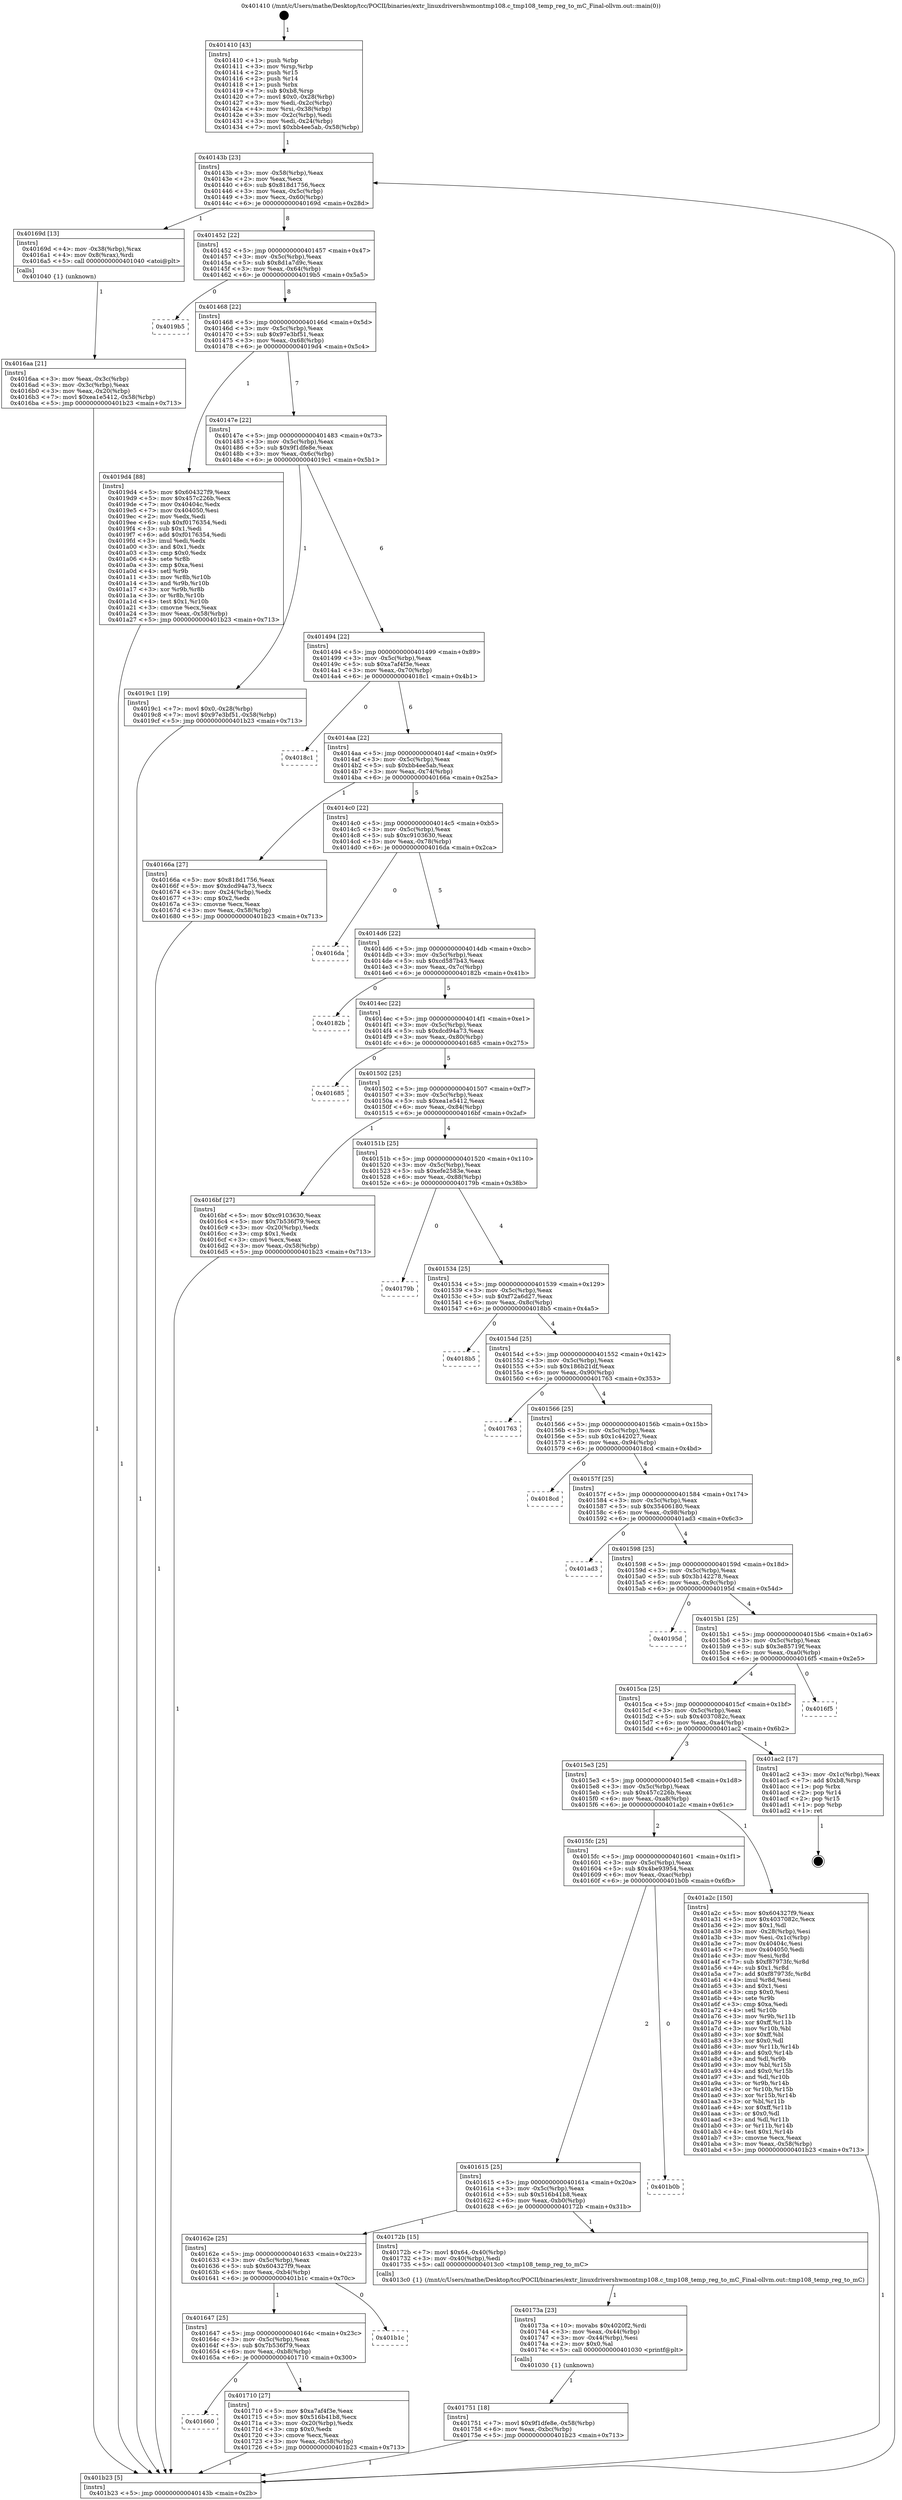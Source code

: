 digraph "0x401410" {
  label = "0x401410 (/mnt/c/Users/mathe/Desktop/tcc/POCII/binaries/extr_linuxdrivershwmontmp108.c_tmp108_temp_reg_to_mC_Final-ollvm.out::main(0))"
  labelloc = "t"
  node[shape=record]

  Entry [label="",width=0.3,height=0.3,shape=circle,fillcolor=black,style=filled]
  "0x40143b" [label="{
     0x40143b [23]\l
     | [instrs]\l
     &nbsp;&nbsp;0x40143b \<+3\>: mov -0x58(%rbp),%eax\l
     &nbsp;&nbsp;0x40143e \<+2\>: mov %eax,%ecx\l
     &nbsp;&nbsp;0x401440 \<+6\>: sub $0x818d1756,%ecx\l
     &nbsp;&nbsp;0x401446 \<+3\>: mov %eax,-0x5c(%rbp)\l
     &nbsp;&nbsp;0x401449 \<+3\>: mov %ecx,-0x60(%rbp)\l
     &nbsp;&nbsp;0x40144c \<+6\>: je 000000000040169d \<main+0x28d\>\l
  }"]
  "0x40169d" [label="{
     0x40169d [13]\l
     | [instrs]\l
     &nbsp;&nbsp;0x40169d \<+4\>: mov -0x38(%rbp),%rax\l
     &nbsp;&nbsp;0x4016a1 \<+4\>: mov 0x8(%rax),%rdi\l
     &nbsp;&nbsp;0x4016a5 \<+5\>: call 0000000000401040 \<atoi@plt\>\l
     | [calls]\l
     &nbsp;&nbsp;0x401040 \{1\} (unknown)\l
  }"]
  "0x401452" [label="{
     0x401452 [22]\l
     | [instrs]\l
     &nbsp;&nbsp;0x401452 \<+5\>: jmp 0000000000401457 \<main+0x47\>\l
     &nbsp;&nbsp;0x401457 \<+3\>: mov -0x5c(%rbp),%eax\l
     &nbsp;&nbsp;0x40145a \<+5\>: sub $0x8d1a7d9c,%eax\l
     &nbsp;&nbsp;0x40145f \<+3\>: mov %eax,-0x64(%rbp)\l
     &nbsp;&nbsp;0x401462 \<+6\>: je 00000000004019b5 \<main+0x5a5\>\l
  }"]
  Exit [label="",width=0.3,height=0.3,shape=circle,fillcolor=black,style=filled,peripheries=2]
  "0x4019b5" [label="{
     0x4019b5\l
  }", style=dashed]
  "0x401468" [label="{
     0x401468 [22]\l
     | [instrs]\l
     &nbsp;&nbsp;0x401468 \<+5\>: jmp 000000000040146d \<main+0x5d\>\l
     &nbsp;&nbsp;0x40146d \<+3\>: mov -0x5c(%rbp),%eax\l
     &nbsp;&nbsp;0x401470 \<+5\>: sub $0x97e3bf51,%eax\l
     &nbsp;&nbsp;0x401475 \<+3\>: mov %eax,-0x68(%rbp)\l
     &nbsp;&nbsp;0x401478 \<+6\>: je 00000000004019d4 \<main+0x5c4\>\l
  }"]
  "0x401751" [label="{
     0x401751 [18]\l
     | [instrs]\l
     &nbsp;&nbsp;0x401751 \<+7\>: movl $0x9f1dfe8e,-0x58(%rbp)\l
     &nbsp;&nbsp;0x401758 \<+6\>: mov %eax,-0xbc(%rbp)\l
     &nbsp;&nbsp;0x40175e \<+5\>: jmp 0000000000401b23 \<main+0x713\>\l
  }"]
  "0x4019d4" [label="{
     0x4019d4 [88]\l
     | [instrs]\l
     &nbsp;&nbsp;0x4019d4 \<+5\>: mov $0x604327f9,%eax\l
     &nbsp;&nbsp;0x4019d9 \<+5\>: mov $0x457c226b,%ecx\l
     &nbsp;&nbsp;0x4019de \<+7\>: mov 0x40404c,%edx\l
     &nbsp;&nbsp;0x4019e5 \<+7\>: mov 0x404050,%esi\l
     &nbsp;&nbsp;0x4019ec \<+2\>: mov %edx,%edi\l
     &nbsp;&nbsp;0x4019ee \<+6\>: sub $0xf0176354,%edi\l
     &nbsp;&nbsp;0x4019f4 \<+3\>: sub $0x1,%edi\l
     &nbsp;&nbsp;0x4019f7 \<+6\>: add $0xf0176354,%edi\l
     &nbsp;&nbsp;0x4019fd \<+3\>: imul %edi,%edx\l
     &nbsp;&nbsp;0x401a00 \<+3\>: and $0x1,%edx\l
     &nbsp;&nbsp;0x401a03 \<+3\>: cmp $0x0,%edx\l
     &nbsp;&nbsp;0x401a06 \<+4\>: sete %r8b\l
     &nbsp;&nbsp;0x401a0a \<+3\>: cmp $0xa,%esi\l
     &nbsp;&nbsp;0x401a0d \<+4\>: setl %r9b\l
     &nbsp;&nbsp;0x401a11 \<+3\>: mov %r8b,%r10b\l
     &nbsp;&nbsp;0x401a14 \<+3\>: and %r9b,%r10b\l
     &nbsp;&nbsp;0x401a17 \<+3\>: xor %r9b,%r8b\l
     &nbsp;&nbsp;0x401a1a \<+3\>: or %r8b,%r10b\l
     &nbsp;&nbsp;0x401a1d \<+4\>: test $0x1,%r10b\l
     &nbsp;&nbsp;0x401a21 \<+3\>: cmovne %ecx,%eax\l
     &nbsp;&nbsp;0x401a24 \<+3\>: mov %eax,-0x58(%rbp)\l
     &nbsp;&nbsp;0x401a27 \<+5\>: jmp 0000000000401b23 \<main+0x713\>\l
  }"]
  "0x40147e" [label="{
     0x40147e [22]\l
     | [instrs]\l
     &nbsp;&nbsp;0x40147e \<+5\>: jmp 0000000000401483 \<main+0x73\>\l
     &nbsp;&nbsp;0x401483 \<+3\>: mov -0x5c(%rbp),%eax\l
     &nbsp;&nbsp;0x401486 \<+5\>: sub $0x9f1dfe8e,%eax\l
     &nbsp;&nbsp;0x40148b \<+3\>: mov %eax,-0x6c(%rbp)\l
     &nbsp;&nbsp;0x40148e \<+6\>: je 00000000004019c1 \<main+0x5b1\>\l
  }"]
  "0x40173a" [label="{
     0x40173a [23]\l
     | [instrs]\l
     &nbsp;&nbsp;0x40173a \<+10\>: movabs $0x4020f2,%rdi\l
     &nbsp;&nbsp;0x401744 \<+3\>: mov %eax,-0x44(%rbp)\l
     &nbsp;&nbsp;0x401747 \<+3\>: mov -0x44(%rbp),%esi\l
     &nbsp;&nbsp;0x40174a \<+2\>: mov $0x0,%al\l
     &nbsp;&nbsp;0x40174c \<+5\>: call 0000000000401030 \<printf@plt\>\l
     | [calls]\l
     &nbsp;&nbsp;0x401030 \{1\} (unknown)\l
  }"]
  "0x4019c1" [label="{
     0x4019c1 [19]\l
     | [instrs]\l
     &nbsp;&nbsp;0x4019c1 \<+7\>: movl $0x0,-0x28(%rbp)\l
     &nbsp;&nbsp;0x4019c8 \<+7\>: movl $0x97e3bf51,-0x58(%rbp)\l
     &nbsp;&nbsp;0x4019cf \<+5\>: jmp 0000000000401b23 \<main+0x713\>\l
  }"]
  "0x401494" [label="{
     0x401494 [22]\l
     | [instrs]\l
     &nbsp;&nbsp;0x401494 \<+5\>: jmp 0000000000401499 \<main+0x89\>\l
     &nbsp;&nbsp;0x401499 \<+3\>: mov -0x5c(%rbp),%eax\l
     &nbsp;&nbsp;0x40149c \<+5\>: sub $0xa7af4f3e,%eax\l
     &nbsp;&nbsp;0x4014a1 \<+3\>: mov %eax,-0x70(%rbp)\l
     &nbsp;&nbsp;0x4014a4 \<+6\>: je 00000000004018c1 \<main+0x4b1\>\l
  }"]
  "0x401660" [label="{
     0x401660\l
  }", style=dashed]
  "0x4018c1" [label="{
     0x4018c1\l
  }", style=dashed]
  "0x4014aa" [label="{
     0x4014aa [22]\l
     | [instrs]\l
     &nbsp;&nbsp;0x4014aa \<+5\>: jmp 00000000004014af \<main+0x9f\>\l
     &nbsp;&nbsp;0x4014af \<+3\>: mov -0x5c(%rbp),%eax\l
     &nbsp;&nbsp;0x4014b2 \<+5\>: sub $0xbb4ee5ab,%eax\l
     &nbsp;&nbsp;0x4014b7 \<+3\>: mov %eax,-0x74(%rbp)\l
     &nbsp;&nbsp;0x4014ba \<+6\>: je 000000000040166a \<main+0x25a\>\l
  }"]
  "0x401710" [label="{
     0x401710 [27]\l
     | [instrs]\l
     &nbsp;&nbsp;0x401710 \<+5\>: mov $0xa7af4f3e,%eax\l
     &nbsp;&nbsp;0x401715 \<+5\>: mov $0x516b41b8,%ecx\l
     &nbsp;&nbsp;0x40171a \<+3\>: mov -0x20(%rbp),%edx\l
     &nbsp;&nbsp;0x40171d \<+3\>: cmp $0x0,%edx\l
     &nbsp;&nbsp;0x401720 \<+3\>: cmove %ecx,%eax\l
     &nbsp;&nbsp;0x401723 \<+3\>: mov %eax,-0x58(%rbp)\l
     &nbsp;&nbsp;0x401726 \<+5\>: jmp 0000000000401b23 \<main+0x713\>\l
  }"]
  "0x40166a" [label="{
     0x40166a [27]\l
     | [instrs]\l
     &nbsp;&nbsp;0x40166a \<+5\>: mov $0x818d1756,%eax\l
     &nbsp;&nbsp;0x40166f \<+5\>: mov $0xdcd94a73,%ecx\l
     &nbsp;&nbsp;0x401674 \<+3\>: mov -0x24(%rbp),%edx\l
     &nbsp;&nbsp;0x401677 \<+3\>: cmp $0x2,%edx\l
     &nbsp;&nbsp;0x40167a \<+3\>: cmovne %ecx,%eax\l
     &nbsp;&nbsp;0x40167d \<+3\>: mov %eax,-0x58(%rbp)\l
     &nbsp;&nbsp;0x401680 \<+5\>: jmp 0000000000401b23 \<main+0x713\>\l
  }"]
  "0x4014c0" [label="{
     0x4014c0 [22]\l
     | [instrs]\l
     &nbsp;&nbsp;0x4014c0 \<+5\>: jmp 00000000004014c5 \<main+0xb5\>\l
     &nbsp;&nbsp;0x4014c5 \<+3\>: mov -0x5c(%rbp),%eax\l
     &nbsp;&nbsp;0x4014c8 \<+5\>: sub $0xc9103630,%eax\l
     &nbsp;&nbsp;0x4014cd \<+3\>: mov %eax,-0x78(%rbp)\l
     &nbsp;&nbsp;0x4014d0 \<+6\>: je 00000000004016da \<main+0x2ca\>\l
  }"]
  "0x401b23" [label="{
     0x401b23 [5]\l
     | [instrs]\l
     &nbsp;&nbsp;0x401b23 \<+5\>: jmp 000000000040143b \<main+0x2b\>\l
  }"]
  "0x401410" [label="{
     0x401410 [43]\l
     | [instrs]\l
     &nbsp;&nbsp;0x401410 \<+1\>: push %rbp\l
     &nbsp;&nbsp;0x401411 \<+3\>: mov %rsp,%rbp\l
     &nbsp;&nbsp;0x401414 \<+2\>: push %r15\l
     &nbsp;&nbsp;0x401416 \<+2\>: push %r14\l
     &nbsp;&nbsp;0x401418 \<+1\>: push %rbx\l
     &nbsp;&nbsp;0x401419 \<+7\>: sub $0xb8,%rsp\l
     &nbsp;&nbsp;0x401420 \<+7\>: movl $0x0,-0x28(%rbp)\l
     &nbsp;&nbsp;0x401427 \<+3\>: mov %edi,-0x2c(%rbp)\l
     &nbsp;&nbsp;0x40142a \<+4\>: mov %rsi,-0x38(%rbp)\l
     &nbsp;&nbsp;0x40142e \<+3\>: mov -0x2c(%rbp),%edi\l
     &nbsp;&nbsp;0x401431 \<+3\>: mov %edi,-0x24(%rbp)\l
     &nbsp;&nbsp;0x401434 \<+7\>: movl $0xbb4ee5ab,-0x58(%rbp)\l
  }"]
  "0x4016aa" [label="{
     0x4016aa [21]\l
     | [instrs]\l
     &nbsp;&nbsp;0x4016aa \<+3\>: mov %eax,-0x3c(%rbp)\l
     &nbsp;&nbsp;0x4016ad \<+3\>: mov -0x3c(%rbp),%eax\l
     &nbsp;&nbsp;0x4016b0 \<+3\>: mov %eax,-0x20(%rbp)\l
     &nbsp;&nbsp;0x4016b3 \<+7\>: movl $0xea1e5412,-0x58(%rbp)\l
     &nbsp;&nbsp;0x4016ba \<+5\>: jmp 0000000000401b23 \<main+0x713\>\l
  }"]
  "0x401647" [label="{
     0x401647 [25]\l
     | [instrs]\l
     &nbsp;&nbsp;0x401647 \<+5\>: jmp 000000000040164c \<main+0x23c\>\l
     &nbsp;&nbsp;0x40164c \<+3\>: mov -0x5c(%rbp),%eax\l
     &nbsp;&nbsp;0x40164f \<+5\>: sub $0x7b536f79,%eax\l
     &nbsp;&nbsp;0x401654 \<+6\>: mov %eax,-0xb8(%rbp)\l
     &nbsp;&nbsp;0x40165a \<+6\>: je 0000000000401710 \<main+0x300\>\l
  }"]
  "0x4016da" [label="{
     0x4016da\l
  }", style=dashed]
  "0x4014d6" [label="{
     0x4014d6 [22]\l
     | [instrs]\l
     &nbsp;&nbsp;0x4014d6 \<+5\>: jmp 00000000004014db \<main+0xcb\>\l
     &nbsp;&nbsp;0x4014db \<+3\>: mov -0x5c(%rbp),%eax\l
     &nbsp;&nbsp;0x4014de \<+5\>: sub $0xcd587b43,%eax\l
     &nbsp;&nbsp;0x4014e3 \<+3\>: mov %eax,-0x7c(%rbp)\l
     &nbsp;&nbsp;0x4014e6 \<+6\>: je 000000000040182b \<main+0x41b\>\l
  }"]
  "0x401b1c" [label="{
     0x401b1c\l
  }", style=dashed]
  "0x40182b" [label="{
     0x40182b\l
  }", style=dashed]
  "0x4014ec" [label="{
     0x4014ec [22]\l
     | [instrs]\l
     &nbsp;&nbsp;0x4014ec \<+5\>: jmp 00000000004014f1 \<main+0xe1\>\l
     &nbsp;&nbsp;0x4014f1 \<+3\>: mov -0x5c(%rbp),%eax\l
     &nbsp;&nbsp;0x4014f4 \<+5\>: sub $0xdcd94a73,%eax\l
     &nbsp;&nbsp;0x4014f9 \<+3\>: mov %eax,-0x80(%rbp)\l
     &nbsp;&nbsp;0x4014fc \<+6\>: je 0000000000401685 \<main+0x275\>\l
  }"]
  "0x40162e" [label="{
     0x40162e [25]\l
     | [instrs]\l
     &nbsp;&nbsp;0x40162e \<+5\>: jmp 0000000000401633 \<main+0x223\>\l
     &nbsp;&nbsp;0x401633 \<+3\>: mov -0x5c(%rbp),%eax\l
     &nbsp;&nbsp;0x401636 \<+5\>: sub $0x604327f9,%eax\l
     &nbsp;&nbsp;0x40163b \<+6\>: mov %eax,-0xb4(%rbp)\l
     &nbsp;&nbsp;0x401641 \<+6\>: je 0000000000401b1c \<main+0x70c\>\l
  }"]
  "0x401685" [label="{
     0x401685\l
  }", style=dashed]
  "0x401502" [label="{
     0x401502 [25]\l
     | [instrs]\l
     &nbsp;&nbsp;0x401502 \<+5\>: jmp 0000000000401507 \<main+0xf7\>\l
     &nbsp;&nbsp;0x401507 \<+3\>: mov -0x5c(%rbp),%eax\l
     &nbsp;&nbsp;0x40150a \<+5\>: sub $0xea1e5412,%eax\l
     &nbsp;&nbsp;0x40150f \<+6\>: mov %eax,-0x84(%rbp)\l
     &nbsp;&nbsp;0x401515 \<+6\>: je 00000000004016bf \<main+0x2af\>\l
  }"]
  "0x40172b" [label="{
     0x40172b [15]\l
     | [instrs]\l
     &nbsp;&nbsp;0x40172b \<+7\>: movl $0x64,-0x40(%rbp)\l
     &nbsp;&nbsp;0x401732 \<+3\>: mov -0x40(%rbp),%edi\l
     &nbsp;&nbsp;0x401735 \<+5\>: call 00000000004013c0 \<tmp108_temp_reg_to_mC\>\l
     | [calls]\l
     &nbsp;&nbsp;0x4013c0 \{1\} (/mnt/c/Users/mathe/Desktop/tcc/POCII/binaries/extr_linuxdrivershwmontmp108.c_tmp108_temp_reg_to_mC_Final-ollvm.out::tmp108_temp_reg_to_mC)\l
  }"]
  "0x4016bf" [label="{
     0x4016bf [27]\l
     | [instrs]\l
     &nbsp;&nbsp;0x4016bf \<+5\>: mov $0xc9103630,%eax\l
     &nbsp;&nbsp;0x4016c4 \<+5\>: mov $0x7b536f79,%ecx\l
     &nbsp;&nbsp;0x4016c9 \<+3\>: mov -0x20(%rbp),%edx\l
     &nbsp;&nbsp;0x4016cc \<+3\>: cmp $0x1,%edx\l
     &nbsp;&nbsp;0x4016cf \<+3\>: cmovl %ecx,%eax\l
     &nbsp;&nbsp;0x4016d2 \<+3\>: mov %eax,-0x58(%rbp)\l
     &nbsp;&nbsp;0x4016d5 \<+5\>: jmp 0000000000401b23 \<main+0x713\>\l
  }"]
  "0x40151b" [label="{
     0x40151b [25]\l
     | [instrs]\l
     &nbsp;&nbsp;0x40151b \<+5\>: jmp 0000000000401520 \<main+0x110\>\l
     &nbsp;&nbsp;0x401520 \<+3\>: mov -0x5c(%rbp),%eax\l
     &nbsp;&nbsp;0x401523 \<+5\>: sub $0xefe2583e,%eax\l
     &nbsp;&nbsp;0x401528 \<+6\>: mov %eax,-0x88(%rbp)\l
     &nbsp;&nbsp;0x40152e \<+6\>: je 000000000040179b \<main+0x38b\>\l
  }"]
  "0x401615" [label="{
     0x401615 [25]\l
     | [instrs]\l
     &nbsp;&nbsp;0x401615 \<+5\>: jmp 000000000040161a \<main+0x20a\>\l
     &nbsp;&nbsp;0x40161a \<+3\>: mov -0x5c(%rbp),%eax\l
     &nbsp;&nbsp;0x40161d \<+5\>: sub $0x516b41b8,%eax\l
     &nbsp;&nbsp;0x401622 \<+6\>: mov %eax,-0xb0(%rbp)\l
     &nbsp;&nbsp;0x401628 \<+6\>: je 000000000040172b \<main+0x31b\>\l
  }"]
  "0x40179b" [label="{
     0x40179b\l
  }", style=dashed]
  "0x401534" [label="{
     0x401534 [25]\l
     | [instrs]\l
     &nbsp;&nbsp;0x401534 \<+5\>: jmp 0000000000401539 \<main+0x129\>\l
     &nbsp;&nbsp;0x401539 \<+3\>: mov -0x5c(%rbp),%eax\l
     &nbsp;&nbsp;0x40153c \<+5\>: sub $0xf72a6d27,%eax\l
     &nbsp;&nbsp;0x401541 \<+6\>: mov %eax,-0x8c(%rbp)\l
     &nbsp;&nbsp;0x401547 \<+6\>: je 00000000004018b5 \<main+0x4a5\>\l
  }"]
  "0x401b0b" [label="{
     0x401b0b\l
  }", style=dashed]
  "0x4018b5" [label="{
     0x4018b5\l
  }", style=dashed]
  "0x40154d" [label="{
     0x40154d [25]\l
     | [instrs]\l
     &nbsp;&nbsp;0x40154d \<+5\>: jmp 0000000000401552 \<main+0x142\>\l
     &nbsp;&nbsp;0x401552 \<+3\>: mov -0x5c(%rbp),%eax\l
     &nbsp;&nbsp;0x401555 \<+5\>: sub $0x186b21df,%eax\l
     &nbsp;&nbsp;0x40155a \<+6\>: mov %eax,-0x90(%rbp)\l
     &nbsp;&nbsp;0x401560 \<+6\>: je 0000000000401763 \<main+0x353\>\l
  }"]
  "0x4015fc" [label="{
     0x4015fc [25]\l
     | [instrs]\l
     &nbsp;&nbsp;0x4015fc \<+5\>: jmp 0000000000401601 \<main+0x1f1\>\l
     &nbsp;&nbsp;0x401601 \<+3\>: mov -0x5c(%rbp),%eax\l
     &nbsp;&nbsp;0x401604 \<+5\>: sub $0x4be93954,%eax\l
     &nbsp;&nbsp;0x401609 \<+6\>: mov %eax,-0xac(%rbp)\l
     &nbsp;&nbsp;0x40160f \<+6\>: je 0000000000401b0b \<main+0x6fb\>\l
  }"]
  "0x401763" [label="{
     0x401763\l
  }", style=dashed]
  "0x401566" [label="{
     0x401566 [25]\l
     | [instrs]\l
     &nbsp;&nbsp;0x401566 \<+5\>: jmp 000000000040156b \<main+0x15b\>\l
     &nbsp;&nbsp;0x40156b \<+3\>: mov -0x5c(%rbp),%eax\l
     &nbsp;&nbsp;0x40156e \<+5\>: sub $0x1c442027,%eax\l
     &nbsp;&nbsp;0x401573 \<+6\>: mov %eax,-0x94(%rbp)\l
     &nbsp;&nbsp;0x401579 \<+6\>: je 00000000004018cd \<main+0x4bd\>\l
  }"]
  "0x401a2c" [label="{
     0x401a2c [150]\l
     | [instrs]\l
     &nbsp;&nbsp;0x401a2c \<+5\>: mov $0x604327f9,%eax\l
     &nbsp;&nbsp;0x401a31 \<+5\>: mov $0x4037082c,%ecx\l
     &nbsp;&nbsp;0x401a36 \<+2\>: mov $0x1,%dl\l
     &nbsp;&nbsp;0x401a38 \<+3\>: mov -0x28(%rbp),%esi\l
     &nbsp;&nbsp;0x401a3b \<+3\>: mov %esi,-0x1c(%rbp)\l
     &nbsp;&nbsp;0x401a3e \<+7\>: mov 0x40404c,%esi\l
     &nbsp;&nbsp;0x401a45 \<+7\>: mov 0x404050,%edi\l
     &nbsp;&nbsp;0x401a4c \<+3\>: mov %esi,%r8d\l
     &nbsp;&nbsp;0x401a4f \<+7\>: sub $0xf87973fc,%r8d\l
     &nbsp;&nbsp;0x401a56 \<+4\>: sub $0x1,%r8d\l
     &nbsp;&nbsp;0x401a5a \<+7\>: add $0xf87973fc,%r8d\l
     &nbsp;&nbsp;0x401a61 \<+4\>: imul %r8d,%esi\l
     &nbsp;&nbsp;0x401a65 \<+3\>: and $0x1,%esi\l
     &nbsp;&nbsp;0x401a68 \<+3\>: cmp $0x0,%esi\l
     &nbsp;&nbsp;0x401a6b \<+4\>: sete %r9b\l
     &nbsp;&nbsp;0x401a6f \<+3\>: cmp $0xa,%edi\l
     &nbsp;&nbsp;0x401a72 \<+4\>: setl %r10b\l
     &nbsp;&nbsp;0x401a76 \<+3\>: mov %r9b,%r11b\l
     &nbsp;&nbsp;0x401a79 \<+4\>: xor $0xff,%r11b\l
     &nbsp;&nbsp;0x401a7d \<+3\>: mov %r10b,%bl\l
     &nbsp;&nbsp;0x401a80 \<+3\>: xor $0xff,%bl\l
     &nbsp;&nbsp;0x401a83 \<+3\>: xor $0x0,%dl\l
     &nbsp;&nbsp;0x401a86 \<+3\>: mov %r11b,%r14b\l
     &nbsp;&nbsp;0x401a89 \<+4\>: and $0x0,%r14b\l
     &nbsp;&nbsp;0x401a8d \<+3\>: and %dl,%r9b\l
     &nbsp;&nbsp;0x401a90 \<+3\>: mov %bl,%r15b\l
     &nbsp;&nbsp;0x401a93 \<+4\>: and $0x0,%r15b\l
     &nbsp;&nbsp;0x401a97 \<+3\>: and %dl,%r10b\l
     &nbsp;&nbsp;0x401a9a \<+3\>: or %r9b,%r14b\l
     &nbsp;&nbsp;0x401a9d \<+3\>: or %r10b,%r15b\l
     &nbsp;&nbsp;0x401aa0 \<+3\>: xor %r15b,%r14b\l
     &nbsp;&nbsp;0x401aa3 \<+3\>: or %bl,%r11b\l
     &nbsp;&nbsp;0x401aa6 \<+4\>: xor $0xff,%r11b\l
     &nbsp;&nbsp;0x401aaa \<+3\>: or $0x0,%dl\l
     &nbsp;&nbsp;0x401aad \<+3\>: and %dl,%r11b\l
     &nbsp;&nbsp;0x401ab0 \<+3\>: or %r11b,%r14b\l
     &nbsp;&nbsp;0x401ab3 \<+4\>: test $0x1,%r14b\l
     &nbsp;&nbsp;0x401ab7 \<+3\>: cmovne %ecx,%eax\l
     &nbsp;&nbsp;0x401aba \<+3\>: mov %eax,-0x58(%rbp)\l
     &nbsp;&nbsp;0x401abd \<+5\>: jmp 0000000000401b23 \<main+0x713\>\l
  }"]
  "0x4018cd" [label="{
     0x4018cd\l
  }", style=dashed]
  "0x40157f" [label="{
     0x40157f [25]\l
     | [instrs]\l
     &nbsp;&nbsp;0x40157f \<+5\>: jmp 0000000000401584 \<main+0x174\>\l
     &nbsp;&nbsp;0x401584 \<+3\>: mov -0x5c(%rbp),%eax\l
     &nbsp;&nbsp;0x401587 \<+5\>: sub $0x35406180,%eax\l
     &nbsp;&nbsp;0x40158c \<+6\>: mov %eax,-0x98(%rbp)\l
     &nbsp;&nbsp;0x401592 \<+6\>: je 0000000000401ad3 \<main+0x6c3\>\l
  }"]
  "0x4015e3" [label="{
     0x4015e3 [25]\l
     | [instrs]\l
     &nbsp;&nbsp;0x4015e3 \<+5\>: jmp 00000000004015e8 \<main+0x1d8\>\l
     &nbsp;&nbsp;0x4015e8 \<+3\>: mov -0x5c(%rbp),%eax\l
     &nbsp;&nbsp;0x4015eb \<+5\>: sub $0x457c226b,%eax\l
     &nbsp;&nbsp;0x4015f0 \<+6\>: mov %eax,-0xa8(%rbp)\l
     &nbsp;&nbsp;0x4015f6 \<+6\>: je 0000000000401a2c \<main+0x61c\>\l
  }"]
  "0x401ad3" [label="{
     0x401ad3\l
  }", style=dashed]
  "0x401598" [label="{
     0x401598 [25]\l
     | [instrs]\l
     &nbsp;&nbsp;0x401598 \<+5\>: jmp 000000000040159d \<main+0x18d\>\l
     &nbsp;&nbsp;0x40159d \<+3\>: mov -0x5c(%rbp),%eax\l
     &nbsp;&nbsp;0x4015a0 \<+5\>: sub $0x3b142278,%eax\l
     &nbsp;&nbsp;0x4015a5 \<+6\>: mov %eax,-0x9c(%rbp)\l
     &nbsp;&nbsp;0x4015ab \<+6\>: je 000000000040195d \<main+0x54d\>\l
  }"]
  "0x401ac2" [label="{
     0x401ac2 [17]\l
     | [instrs]\l
     &nbsp;&nbsp;0x401ac2 \<+3\>: mov -0x1c(%rbp),%eax\l
     &nbsp;&nbsp;0x401ac5 \<+7\>: add $0xb8,%rsp\l
     &nbsp;&nbsp;0x401acc \<+1\>: pop %rbx\l
     &nbsp;&nbsp;0x401acd \<+2\>: pop %r14\l
     &nbsp;&nbsp;0x401acf \<+2\>: pop %r15\l
     &nbsp;&nbsp;0x401ad1 \<+1\>: pop %rbp\l
     &nbsp;&nbsp;0x401ad2 \<+1\>: ret\l
  }"]
  "0x40195d" [label="{
     0x40195d\l
  }", style=dashed]
  "0x4015b1" [label="{
     0x4015b1 [25]\l
     | [instrs]\l
     &nbsp;&nbsp;0x4015b1 \<+5\>: jmp 00000000004015b6 \<main+0x1a6\>\l
     &nbsp;&nbsp;0x4015b6 \<+3\>: mov -0x5c(%rbp),%eax\l
     &nbsp;&nbsp;0x4015b9 \<+5\>: sub $0x3e85719f,%eax\l
     &nbsp;&nbsp;0x4015be \<+6\>: mov %eax,-0xa0(%rbp)\l
     &nbsp;&nbsp;0x4015c4 \<+6\>: je 00000000004016f5 \<main+0x2e5\>\l
  }"]
  "0x4015ca" [label="{
     0x4015ca [25]\l
     | [instrs]\l
     &nbsp;&nbsp;0x4015ca \<+5\>: jmp 00000000004015cf \<main+0x1bf\>\l
     &nbsp;&nbsp;0x4015cf \<+3\>: mov -0x5c(%rbp),%eax\l
     &nbsp;&nbsp;0x4015d2 \<+5\>: sub $0x4037082c,%eax\l
     &nbsp;&nbsp;0x4015d7 \<+6\>: mov %eax,-0xa4(%rbp)\l
     &nbsp;&nbsp;0x4015dd \<+6\>: je 0000000000401ac2 \<main+0x6b2\>\l
  }"]
  "0x4016f5" [label="{
     0x4016f5\l
  }", style=dashed]
  Entry -> "0x401410" [label=" 1"]
  "0x40143b" -> "0x40169d" [label=" 1"]
  "0x40143b" -> "0x401452" [label=" 8"]
  "0x401ac2" -> Exit [label=" 1"]
  "0x401452" -> "0x4019b5" [label=" 0"]
  "0x401452" -> "0x401468" [label=" 8"]
  "0x401a2c" -> "0x401b23" [label=" 1"]
  "0x401468" -> "0x4019d4" [label=" 1"]
  "0x401468" -> "0x40147e" [label=" 7"]
  "0x4019d4" -> "0x401b23" [label=" 1"]
  "0x40147e" -> "0x4019c1" [label=" 1"]
  "0x40147e" -> "0x401494" [label=" 6"]
  "0x4019c1" -> "0x401b23" [label=" 1"]
  "0x401494" -> "0x4018c1" [label=" 0"]
  "0x401494" -> "0x4014aa" [label=" 6"]
  "0x401751" -> "0x401b23" [label=" 1"]
  "0x4014aa" -> "0x40166a" [label=" 1"]
  "0x4014aa" -> "0x4014c0" [label=" 5"]
  "0x40166a" -> "0x401b23" [label=" 1"]
  "0x401410" -> "0x40143b" [label=" 1"]
  "0x401b23" -> "0x40143b" [label=" 8"]
  "0x40169d" -> "0x4016aa" [label=" 1"]
  "0x4016aa" -> "0x401b23" [label=" 1"]
  "0x40173a" -> "0x401751" [label=" 1"]
  "0x4014c0" -> "0x4016da" [label=" 0"]
  "0x4014c0" -> "0x4014d6" [label=" 5"]
  "0x401710" -> "0x401b23" [label=" 1"]
  "0x4014d6" -> "0x40182b" [label=" 0"]
  "0x4014d6" -> "0x4014ec" [label=" 5"]
  "0x401647" -> "0x401660" [label=" 0"]
  "0x4014ec" -> "0x401685" [label=" 0"]
  "0x4014ec" -> "0x401502" [label=" 5"]
  "0x40172b" -> "0x40173a" [label=" 1"]
  "0x401502" -> "0x4016bf" [label=" 1"]
  "0x401502" -> "0x40151b" [label=" 4"]
  "0x4016bf" -> "0x401b23" [label=" 1"]
  "0x40162e" -> "0x401647" [label=" 1"]
  "0x40151b" -> "0x40179b" [label=" 0"]
  "0x40151b" -> "0x401534" [label=" 4"]
  "0x401647" -> "0x401710" [label=" 1"]
  "0x401534" -> "0x4018b5" [label=" 0"]
  "0x401534" -> "0x40154d" [label=" 4"]
  "0x401615" -> "0x40162e" [label=" 1"]
  "0x40154d" -> "0x401763" [label=" 0"]
  "0x40154d" -> "0x401566" [label=" 4"]
  "0x40162e" -> "0x401b1c" [label=" 0"]
  "0x401566" -> "0x4018cd" [label=" 0"]
  "0x401566" -> "0x40157f" [label=" 4"]
  "0x4015fc" -> "0x401615" [label=" 2"]
  "0x40157f" -> "0x401ad3" [label=" 0"]
  "0x40157f" -> "0x401598" [label=" 4"]
  "0x401615" -> "0x40172b" [label=" 1"]
  "0x401598" -> "0x40195d" [label=" 0"]
  "0x401598" -> "0x4015b1" [label=" 4"]
  "0x4015e3" -> "0x4015fc" [label=" 2"]
  "0x4015b1" -> "0x4016f5" [label=" 0"]
  "0x4015b1" -> "0x4015ca" [label=" 4"]
  "0x4015e3" -> "0x401a2c" [label=" 1"]
  "0x4015ca" -> "0x401ac2" [label=" 1"]
  "0x4015ca" -> "0x4015e3" [label=" 3"]
  "0x4015fc" -> "0x401b0b" [label=" 0"]
}
